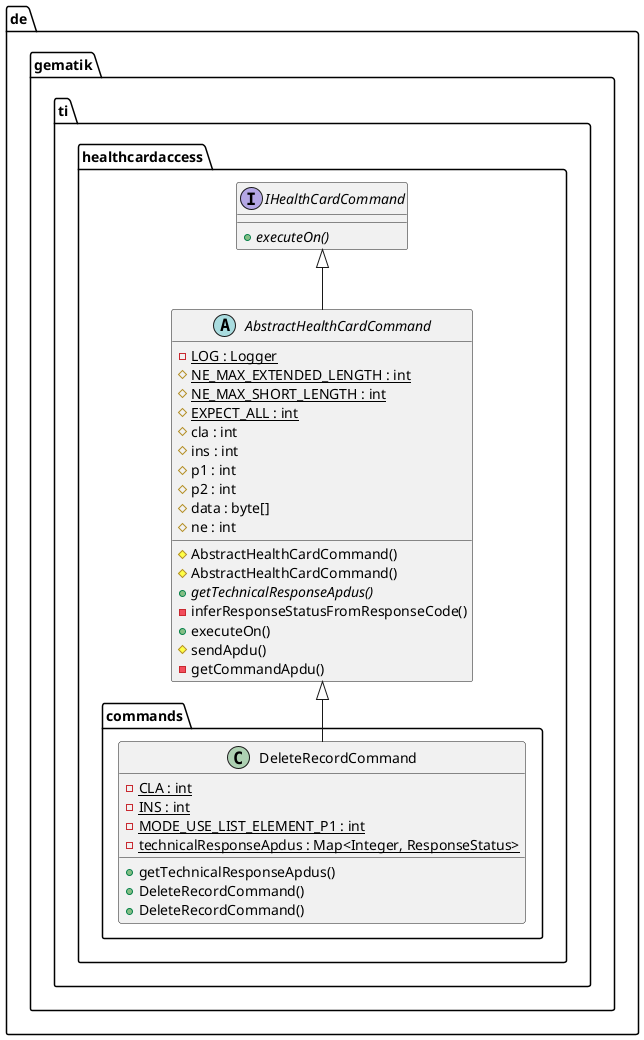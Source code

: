 @startuml

 package de.gematik.ti.healthcardaccess {
    interface IHealthCardCommand {
        {abstract} + executeOn()
    }
  }

 package de.gematik.ti.healthcardaccess {
    abstract class AbstractHealthCardCommand {
        {static} - LOG : Logger
        {static} # NE_MAX_EXTENDED_LENGTH : int
        {static} # NE_MAX_SHORT_LENGTH : int
        {static} # EXPECT_ALL : int
        # cla : int
        # ins : int
        # p1 : int
        # p2 : int
        # data : byte[]
        # ne : int
        # AbstractHealthCardCommand()
        # AbstractHealthCardCommand()
        {abstract} + getTechnicalResponseApdus()
        - inferResponseStatusFromResponseCode()
        + executeOn()
        # sendApdu()
        - getCommandApdu()
    }
  }

   package de.gematik.ti.healthcardaccess {
      package de.gematik.ti.healthcardaccess.commands {
        class DeleteRecordCommand {
            {static} - CLA : int
            {static} - INS : int
            {static} - MODE_USE_LIST_ELEMENT_P1 : int
            {static} - technicalResponseApdus : Map<Integer, ResponseStatus>
            + getTechnicalResponseApdus()
            + DeleteRecordCommand()
            + DeleteRecordCommand()
        }
      }
    }

  AbstractHealthCardCommand -up-|> IHealthCardCommand
  DeleteRecordCommand -up-|> AbstractHealthCardCommand

@enduml